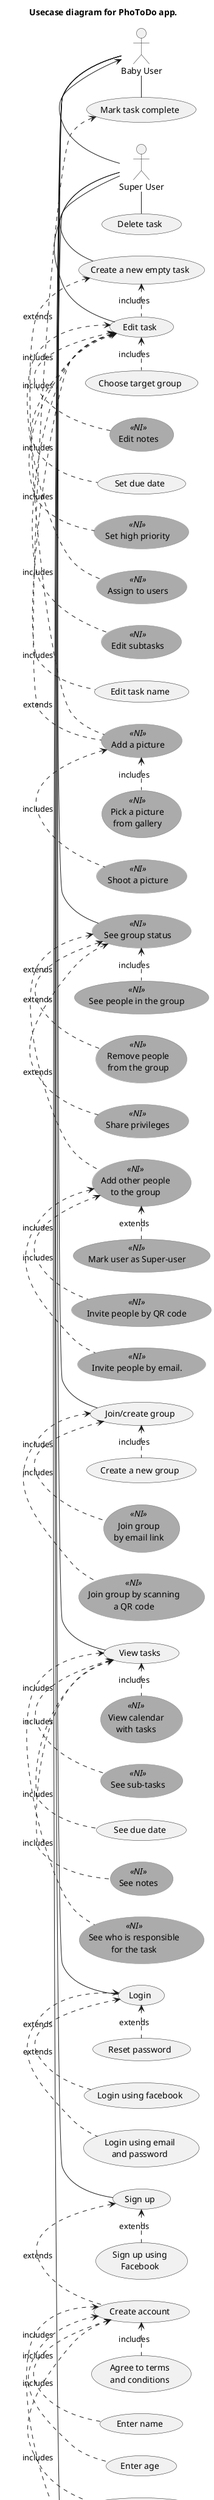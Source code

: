 @startuml

left to right direction

title Usecase diagram for <b>PhoToDo</b> app.


:Super User: as superuser
:Baby User: as babyuser

usecase "See group status" as UC1<<NI>>
usecase "Login" as UC2
usecase "View tasks" as UC3
usecase UC4<<NI>> as "See who is responsible
 for the task"
usecase "See notes" as UC5<<NI>>
usecase "See due date" as UC6
usecase "See sub-tasks" as UC7<<NI>>
usecase "Edit task" as UC8
usecase "Delete task" as UC9
usecase "View own profile" as UC10<<NI>>
usecase "Create a new empty task" as UC11
usecase "Reset password" as UC12
usecase "Mark task complete" as UC13
usecase "Edit task name" as UC14
usecase "Edit subtasks" as UC15<<NI>>
usecase "Assign to users" as UC16<<NI>>
usecase "Set high priority" as UC17<<NI>>
usecase "Set due date" as UC18
usecase "Edit notes" as UC19<<NI>>
usecase "Add a picture" as UC20<<NI>>
usecase "Shoot a picture" as UC21<<NI>>
usecase UC22<<NI>> as "Pick a picture
from gallery"
usecase UC23<<NI>> as "Add other people
to the group"
usecase UC24 as "Invite people by email."<<NI>>
usecase UC25 as "Invite people by QR code"<<NI>>
usecase UC26 as "Join/create group"
usecase UC27<<NI>> as "Join group by scanning
 a QR code"
usecase UC28<<NI>> as "Join group
by email link"
usecase UC29<<NI>> as "Remove people
from the group"
usecase UC30 as "Mark user as Super-user"<<NI>>
usecase UC31 as "See people in the group"<<NI>>
usecase UC32<<NI>> as "View calendar
with tasks"
usecase UC33 as "Choose target group"
usecase UC34 as "Create account"
usecase UC35 as "Login using email
and password"
usecase UC36 as "Login using facebook"
usecase UC37 as "Enter email"
usecase UC38 as "Enter and confirm password"
usecase UC39 as "Enter age"
usecase UC40 as "Enter name"
usecase UC41 as "Agree to terms
and conditions"
usecase UC42 as "Sign up"
usecase UC43 as "Sign up using
Facebook"
usecase UC44 as "Create a new group"
usecase "Change name" as  UC46<<NI>>
usecase "Change email" as UC47<<NI>>
usecase "Change password" as UC48<<NI>>
usecase "Change age" as UC49 <<NI>>
usecase "Share privileges" as UC50 <<NI>>


superuser -left-> babyuser

UC1 -left- superuser
UC8 -left- superuser
UC9 -left- superuser
UC11 -left- superuser

UC2 -left- babyuser
UC26 -left- babyuser
UC3 -left- babyuser
UC10 -left- babyuser
UC13 -left- babyuser
UC42 -left- babyuser


UC4 .left.> UC3 : includes
UC5 .left.> UC3 : includes
UC6 .left.> UC3 : includes
UC7 .left.> UC3 : includes


UC14 .left.> UC8 : includes
UC15 .left.> UC8 : includes
UC16 .left.> UC8 : includes
UC17 .left.> UC8 : includes
UC18 .left.> UC8 : includes
UC19 .left.> UC8 : includes
UC33 .left.> UC8 : includes
UC8 .left.> UC11 : includes

UC20 .left.> UC11: extends

UC13 <.right. UC20: extends

UC21 .left.> UC20 : includes
UC22 .left.> UC20 : includes

UC23 .left.> UC1 : extends
UC24 .left.> UC23 : includes
UC50 .left.> UC1 : extends
UC25 .left.> UC23 : includes

UC29 .left.> UC1 : extends
UC31 .left.> UC1 : includes
UC30 .left.>UC23 : extends

UC27 .left.> UC26 : includes
UC28 .left.> UC26 : includes
UC44 .left.> UC26 : includes
UC32 .left.> UC3 : includes

UC35 .left.> UC2 : extends
UC36 .left.> UC2 : extends
UC12 .left.> UC2 : extends

UC37 .left.> UC34 : includes
UC38 .left.> UC34 : includes
UC39 .left.> UC34 : includes
UC40 .left.> UC34 : includes
UC41 .left.> UC34 : includes

UC34 .left.> UC42 : extends
UC43 .left.> UC42 : extends

'UC45 .down.> UC10 : extends
'UC46 .left.> UC45 : includes
'UC47 .left.> UC45 : includes
'UC48 .left.> UC45 : includes
'UC49 .left.> UC45 : includessds

UC46 .left.> UC10 : extends
UC47 .left.> UC10 : extends
UC48 .left.> UC10 : extends
UC49 .left.> UC10 : extends

skinparam <<NI>>{
usecaseBackgroundColor #ABABAB
usecaseBorderColor grey
usecaseArrowColor black
}

@enduml
